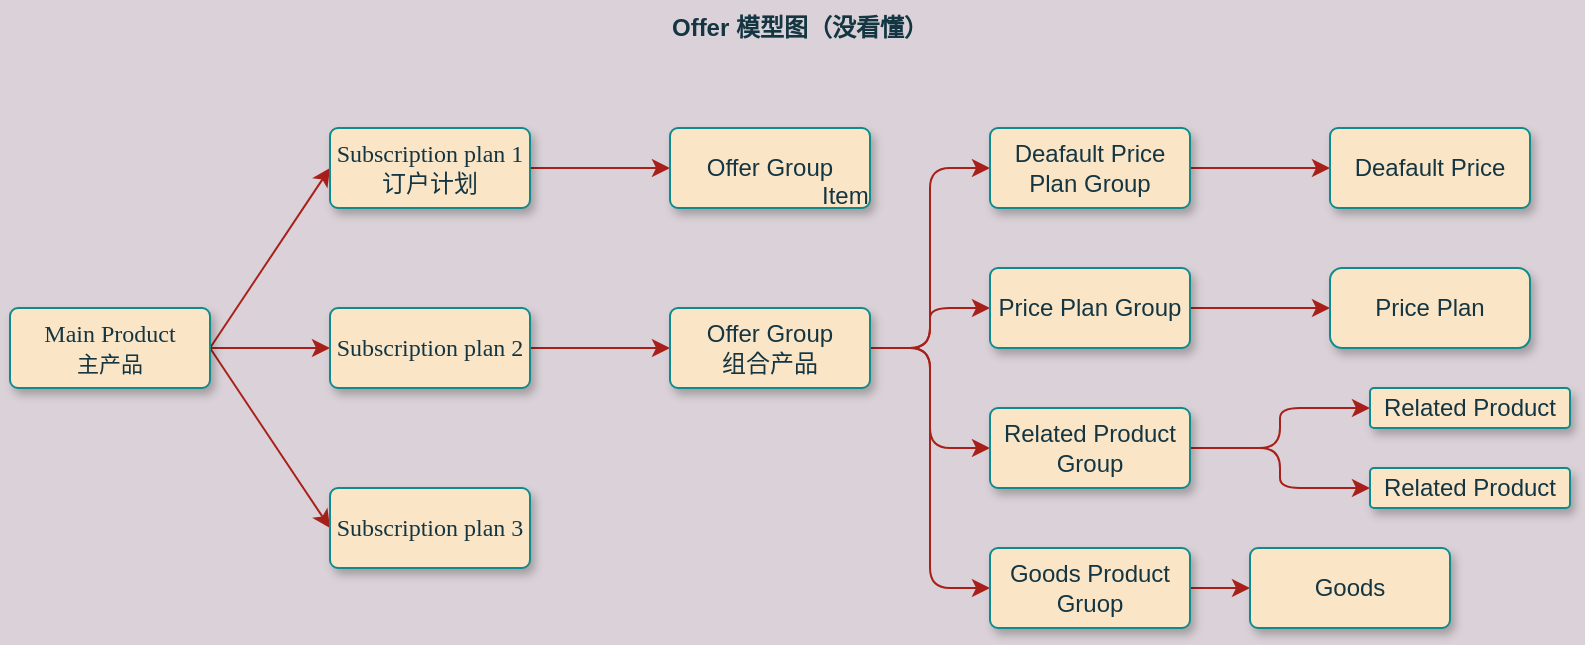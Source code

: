 <mxfile version="14.9.1" type="github">
  <diagram id="vk8LogrxXEUSK_-m6440" name="第 1 页">
    <mxGraphModel dx="1808" dy="548" grid="1" gridSize="10" guides="1" tooltips="1" connect="1" arrows="1" fold="1" page="1" pageScale="1" pageWidth="827" pageHeight="1169" background="#DAD2D8" math="0" shadow="0">
      <root>
        <mxCell id="0" />
        <mxCell id="1" parent="0" />
        <mxCell id="enesHElCpC1ox6ckIHe5-9" style="rounded=0;orthogonalLoop=1;jettySize=auto;html=1;entryX=0;entryY=0.5;entryDx=0;entryDy=0;exitX=1;exitY=0.5;exitDx=0;exitDy=0;labelBackgroundColor=#DAD2D8;strokeColor=#A8201A;fontColor=#143642;" edge="1" parent="1" source="enesHElCpC1ox6ckIHe5-1" target="enesHElCpC1ox6ckIHe5-8">
          <mxGeometry relative="1" as="geometry" />
        </mxCell>
        <mxCell id="enesHElCpC1ox6ckIHe5-10" style="edgeStyle=none;rounded=0;orthogonalLoop=1;jettySize=auto;html=1;exitX=1;exitY=0.5;exitDx=0;exitDy=0;entryX=0;entryY=0.5;entryDx=0;entryDy=0;labelBackgroundColor=#DAD2D8;strokeColor=#A8201A;fontColor=#143642;" edge="1" parent="1" source="enesHElCpC1ox6ckIHe5-1" target="enesHElCpC1ox6ckIHe5-2">
          <mxGeometry relative="1" as="geometry" />
        </mxCell>
        <mxCell id="enesHElCpC1ox6ckIHe5-11" style="edgeStyle=none;rounded=0;orthogonalLoop=1;jettySize=auto;html=1;exitX=1;exitY=0.5;exitDx=0;exitDy=0;entryX=0;entryY=0.5;entryDx=0;entryDy=0;labelBackgroundColor=#DAD2D8;strokeColor=#A8201A;fontColor=#143642;" edge="1" parent="1" source="enesHElCpC1ox6ckIHe5-1" target="enesHElCpC1ox6ckIHe5-7">
          <mxGeometry relative="1" as="geometry" />
        </mxCell>
        <mxCell id="enesHElCpC1ox6ckIHe5-1" value="&lt;font face=&quot;Times New Roman&quot;&gt;Main Product&lt;br&gt;&lt;font style=&quot;font-size: 11px&quot;&gt;主产品&lt;/font&gt;&lt;br&gt;&lt;/font&gt;" style="rounded=1;arcSize=10;whiteSpace=wrap;html=1;align=center;gradientDirection=north;shadow=1;glass=0;sketch=0;fillColor=#FAE5C7;strokeColor=#0F8B8D;fontColor=#143642;" vertex="1" parent="1">
          <mxGeometry x="-820" y="270" width="100" height="40" as="geometry" />
        </mxCell>
        <mxCell id="enesHElCpC1ox6ckIHe5-18" style="edgeStyle=orthogonalEdgeStyle;curved=0;rounded=1;sketch=0;orthogonalLoop=1;jettySize=auto;html=1;fontColor=#143642;strokeColor=#A8201A;fillColor=#FAE5C7;" edge="1" parent="1" source="enesHElCpC1ox6ckIHe5-2" target="enesHElCpC1ox6ckIHe5-17">
          <mxGeometry relative="1" as="geometry" />
        </mxCell>
        <mxCell id="enesHElCpC1ox6ckIHe5-2" value="&lt;font face=&quot;Times New Roman&quot;&gt;Subscription plan 2&lt;/font&gt;" style="rounded=1;arcSize=10;whiteSpace=wrap;html=1;align=center;glass=0;sketch=0;shadow=1;fillColor=#FAE5C7;strokeColor=#0F8B8D;fontColor=#143642;" vertex="1" parent="1">
          <mxGeometry x="-660" y="270" width="100" height="40" as="geometry" />
        </mxCell>
        <mxCell id="enesHElCpC1ox6ckIHe5-7" value="&lt;font face=&quot;Times New Roman&quot;&gt;Subscription plan 3&lt;/font&gt;" style="rounded=1;arcSize=10;whiteSpace=wrap;html=1;align=center;glass=0;sketch=0;shadow=1;fillColor=#FAE5C7;strokeColor=#0F8B8D;fontColor=#143642;" vertex="1" parent="1">
          <mxGeometry x="-660" y="360" width="100" height="40" as="geometry" />
        </mxCell>
        <mxCell id="enesHElCpC1ox6ckIHe5-20" style="edgeStyle=orthogonalEdgeStyle;curved=0;rounded=1;sketch=0;orthogonalLoop=1;jettySize=auto;html=1;fontColor=#143642;strokeColor=#A8201A;fillColor=#FAE5C7;" edge="1" parent="1" source="enesHElCpC1ox6ckIHe5-8" target="enesHElCpC1ox6ckIHe5-19">
          <mxGeometry relative="1" as="geometry" />
        </mxCell>
        <mxCell id="enesHElCpC1ox6ckIHe5-8" value="&lt;font face=&quot;Times New Roman&quot;&gt;Subscription plan 1&lt;br&gt;订户计划&lt;br&gt;&lt;/font&gt;" style="rounded=1;arcSize=10;whiteSpace=wrap;html=1;align=center;glass=0;sketch=0;shadow=1;fillColor=#FAE5C7;strokeColor=#0F8B8D;fontColor=#143642;" vertex="1" parent="1">
          <mxGeometry x="-660" y="180" width="100" height="40" as="geometry" />
        </mxCell>
        <mxCell id="enesHElCpC1ox6ckIHe5-23" style="edgeStyle=orthogonalEdgeStyle;sketch=0;orthogonalLoop=1;jettySize=auto;html=1;entryX=0;entryY=0.5;entryDx=0;entryDy=0;fontColor=#143642;strokeColor=#A8201A;fillColor=#FAE5C7;rounded=1;" edge="1" parent="1" source="enesHElCpC1ox6ckIHe5-17" target="enesHElCpC1ox6ckIHe5-22">
          <mxGeometry relative="1" as="geometry" />
        </mxCell>
        <mxCell id="enesHElCpC1ox6ckIHe5-28" style="edgeStyle=orthogonalEdgeStyle;rounded=1;sketch=0;orthogonalLoop=1;jettySize=auto;html=1;exitX=1;exitY=0.5;exitDx=0;exitDy=0;fontColor=#143642;strokeColor=#A8201A;fillColor=#FAE5C7;" edge="1" parent="1" source="enesHElCpC1ox6ckIHe5-17" target="enesHElCpC1ox6ckIHe5-27">
          <mxGeometry relative="1" as="geometry" />
        </mxCell>
        <mxCell id="enesHElCpC1ox6ckIHe5-32" style="edgeStyle=orthogonalEdgeStyle;rounded=1;sketch=0;orthogonalLoop=1;jettySize=auto;html=1;exitX=1;exitY=0.5;exitDx=0;exitDy=0;entryX=0;entryY=0.5;entryDx=0;entryDy=0;fontColor=#143642;strokeColor=#A8201A;fillColor=#FAE5C7;" edge="1" parent="1" source="enesHElCpC1ox6ckIHe5-17" target="enesHElCpC1ox6ckIHe5-31">
          <mxGeometry relative="1" as="geometry" />
        </mxCell>
        <mxCell id="enesHElCpC1ox6ckIHe5-35" style="edgeStyle=orthogonalEdgeStyle;rounded=1;sketch=0;orthogonalLoop=1;jettySize=auto;html=1;exitX=1;exitY=0.5;exitDx=0;exitDy=0;entryX=0;entryY=0.5;entryDx=0;entryDy=0;fontColor=#143642;strokeColor=#A8201A;fillColor=#FAE5C7;" edge="1" parent="1" source="enesHElCpC1ox6ckIHe5-17" target="enesHElCpC1ox6ckIHe5-34">
          <mxGeometry relative="1" as="geometry" />
        </mxCell>
        <mxCell id="enesHElCpC1ox6ckIHe5-17" value="Offer Group&lt;br&gt;组合产品" style="rounded=1;arcSize=10;whiteSpace=wrap;html=1;align=center;sketch=0;fontColor=#143642;strokeColor=#0F8B8D;fillColor=#FAE5C7;shadow=1;" vertex="1" parent="1">
          <mxGeometry x="-490" y="270" width="100" height="40" as="geometry" />
        </mxCell>
        <mxCell id="enesHElCpC1ox6ckIHe5-19" value="Offer Group&lt;br&gt;" style="rounded=1;arcSize=10;whiteSpace=wrap;html=1;align=center;sketch=0;fontColor=#143642;strokeColor=#0F8B8D;fillColor=#FAE5C7;shadow=1;" vertex="1" parent="1">
          <mxGeometry x="-490" y="180" width="100" height="40" as="geometry" />
        </mxCell>
        <mxCell id="enesHElCpC1ox6ckIHe5-45" style="edgeStyle=orthogonalEdgeStyle;rounded=1;sketch=0;orthogonalLoop=1;jettySize=auto;html=1;exitX=1;exitY=0.5;exitDx=0;exitDy=0;fontColor=#143642;strokeColor=#A8201A;fillColor=#FAE5C7;" edge="1" parent="1" source="enesHElCpC1ox6ckIHe5-22" target="enesHElCpC1ox6ckIHe5-44">
          <mxGeometry relative="1" as="geometry" />
        </mxCell>
        <mxCell id="enesHElCpC1ox6ckIHe5-22" value="Deafault Price Plan Group" style="rounded=1;arcSize=10;whiteSpace=wrap;html=1;align=center;sketch=0;fontColor=#143642;strokeColor=#0F8B8D;fillColor=#FAE5C7;shadow=1;" vertex="1" parent="1">
          <mxGeometry x="-330" y="180" width="100" height="40" as="geometry" />
        </mxCell>
        <mxCell id="enesHElCpC1ox6ckIHe5-46" style="edgeStyle=orthogonalEdgeStyle;rounded=1;sketch=0;orthogonalLoop=1;jettySize=auto;html=1;exitX=1;exitY=0.5;exitDx=0;exitDy=0;fontColor=#143642;strokeColor=#A8201A;fillColor=#FAE5C7;" edge="1" parent="1" source="enesHElCpC1ox6ckIHe5-27" target="enesHElCpC1ox6ckIHe5-43">
          <mxGeometry relative="1" as="geometry" />
        </mxCell>
        <mxCell id="enesHElCpC1ox6ckIHe5-27" value="Price Plan Group" style="rounded=1;arcSize=10;whiteSpace=wrap;html=1;align=center;shadow=1;sketch=0;fontColor=#143642;strokeColor=#0F8B8D;fillColor=#FAE5C7;" vertex="1" parent="1">
          <mxGeometry x="-330" y="250" width="100" height="40" as="geometry" />
        </mxCell>
        <mxCell id="enesHElCpC1ox6ckIHe5-30" value="Item" style="text;strokeColor=none;fillColor=none;spacingLeft=4;spacingRight=4;overflow=hidden;rotatable=0;points=[[0,0.5],[1,0.5]];portConstraint=eastwest;fontSize=12;rounded=0;shadow=1;sketch=0;fontColor=#143642;" vertex="1" parent="1">
          <mxGeometry x="-420" y="200" width="40" height="30" as="geometry" />
        </mxCell>
        <mxCell id="enesHElCpC1ox6ckIHe5-41" style="edgeStyle=orthogonalEdgeStyle;rounded=1;sketch=0;orthogonalLoop=1;jettySize=auto;html=1;exitX=1;exitY=0.5;exitDx=0;exitDy=0;entryX=0;entryY=0.5;entryDx=0;entryDy=0;fontColor=#143642;strokeColor=#A8201A;fillColor=#FAE5C7;" edge="1" parent="1" source="enesHElCpC1ox6ckIHe5-31" target="enesHElCpC1ox6ckIHe5-38">
          <mxGeometry relative="1" as="geometry" />
        </mxCell>
        <mxCell id="enesHElCpC1ox6ckIHe5-42" style="edgeStyle=orthogonalEdgeStyle;rounded=1;sketch=0;orthogonalLoop=1;jettySize=auto;html=1;exitX=1;exitY=0.5;exitDx=0;exitDy=0;fontColor=#143642;strokeColor=#A8201A;fillColor=#FAE5C7;" edge="1" parent="1" source="enesHElCpC1ox6ckIHe5-31" target="enesHElCpC1ox6ckIHe5-40">
          <mxGeometry relative="1" as="geometry" />
        </mxCell>
        <mxCell id="enesHElCpC1ox6ckIHe5-31" value="Related Product&lt;br&gt;Group" style="rounded=1;arcSize=10;whiteSpace=wrap;html=1;align=center;shadow=1;sketch=0;fontColor=#143642;strokeColor=#0F8B8D;fillColor=#FAE5C7;" vertex="1" parent="1">
          <mxGeometry x="-330" y="320" width="100" height="40" as="geometry" />
        </mxCell>
        <mxCell id="enesHElCpC1ox6ckIHe5-37" style="edgeStyle=orthogonalEdgeStyle;rounded=1;sketch=0;orthogonalLoop=1;jettySize=auto;html=1;exitX=1;exitY=0.5;exitDx=0;exitDy=0;entryX=0;entryY=0.5;entryDx=0;entryDy=0;fontColor=#143642;strokeColor=#A8201A;fillColor=#FAE5C7;" edge="1" parent="1" source="enesHElCpC1ox6ckIHe5-34" target="enesHElCpC1ox6ckIHe5-36">
          <mxGeometry relative="1" as="geometry" />
        </mxCell>
        <mxCell id="enesHElCpC1ox6ckIHe5-34" value="Goods Product Gruop" style="rounded=1;arcSize=10;whiteSpace=wrap;html=1;align=center;shadow=1;sketch=0;fontColor=#143642;strokeColor=#0F8B8D;fillColor=#FAE5C7;" vertex="1" parent="1">
          <mxGeometry x="-330" y="390" width="100" height="40" as="geometry" />
        </mxCell>
        <mxCell id="enesHElCpC1ox6ckIHe5-36" value="Goods" style="rounded=1;arcSize=10;whiteSpace=wrap;html=1;align=center;shadow=1;sketch=0;fontColor=#143642;strokeColor=#0F8B8D;fillColor=#FAE5C7;" vertex="1" parent="1">
          <mxGeometry x="-200" y="390" width="100" height="40" as="geometry" />
        </mxCell>
        <mxCell id="enesHElCpC1ox6ckIHe5-38" value="Related Product" style="rounded=1;arcSize=10;whiteSpace=wrap;html=1;align=center;shadow=1;sketch=0;fontColor=#143642;strokeColor=#0F8B8D;fillColor=#FAE5C7;" vertex="1" parent="1">
          <mxGeometry x="-140" y="310" width="100" height="20" as="geometry" />
        </mxCell>
        <mxCell id="enesHElCpC1ox6ckIHe5-40" value="Related Product" style="rounded=1;arcSize=10;whiteSpace=wrap;html=1;align=center;shadow=1;sketch=0;fontColor=#143642;strokeColor=#0F8B8D;fillColor=#FAE5C7;" vertex="1" parent="1">
          <mxGeometry x="-140" y="350" width="100" height="20" as="geometry" />
        </mxCell>
        <mxCell id="enesHElCpC1ox6ckIHe5-43" value="Price Plan" style="whiteSpace=wrap;html=1;align=center;rounded=1;shadow=1;sketch=0;fontColor=#143642;strokeColor=#0F8B8D;fillColor=#FAE5C7;" vertex="1" parent="1">
          <mxGeometry x="-160" y="250" width="100" height="40" as="geometry" />
        </mxCell>
        <mxCell id="enesHElCpC1ox6ckIHe5-44" value="Deafault Price" style="rounded=1;arcSize=10;whiteSpace=wrap;html=1;align=center;shadow=1;sketch=0;fontColor=#143642;strokeColor=#0F8B8D;fillColor=#FAE5C7;" vertex="1" parent="1">
          <mxGeometry x="-160" y="180" width="100" height="40" as="geometry" />
        </mxCell>
        <mxCell id="enesHElCpC1ox6ckIHe5-47" value="&lt;b&gt;Offer 模型图（没看懂）&lt;/b&gt;" style="text;html=1;strokeColor=none;fillColor=none;align=center;verticalAlign=middle;whiteSpace=wrap;rounded=0;shadow=1;sketch=0;fontColor=#143642;" vertex="1" parent="1">
          <mxGeometry x="-530" y="120" width="210" height="20" as="geometry" />
        </mxCell>
      </root>
    </mxGraphModel>
  </diagram>
</mxfile>

